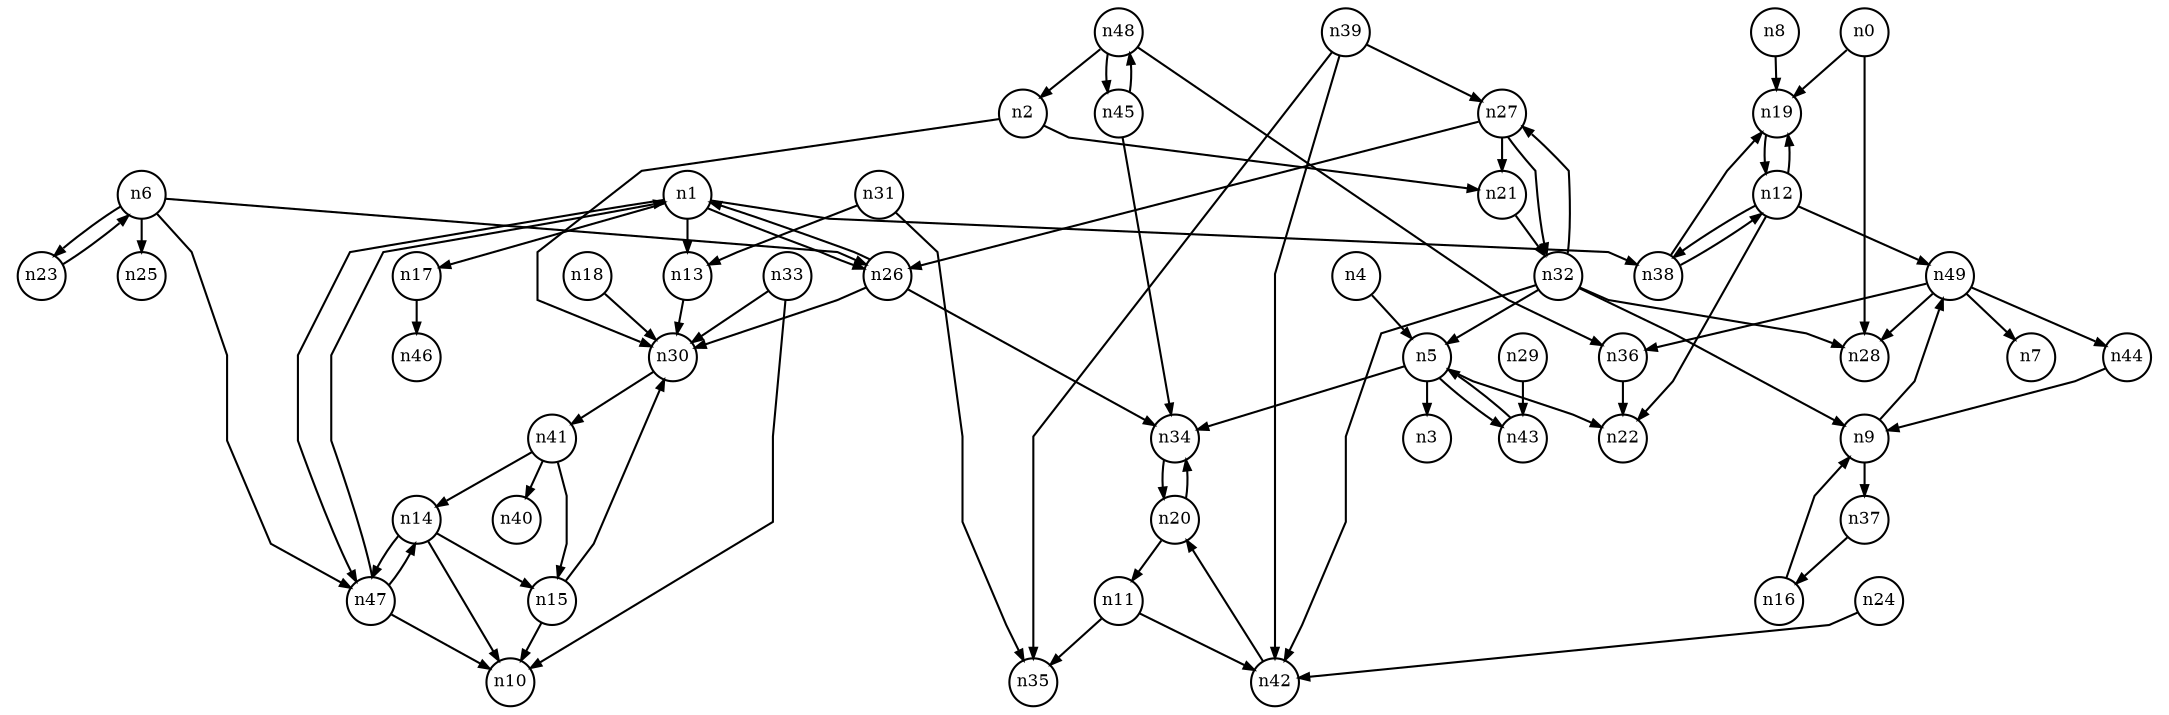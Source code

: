 digraph G{
splines=polyline;
ranksep=0.22;
nodesep=0.22;
nodesize=0.16;
fontsize=8
edge [arrowsize=0.5]
node [fontsize=8 shape=circle width=0.32 fixedsize=shape];

n19 -> n12
n0 -> n19
n0 -> n28
n13 -> n30
n1 -> n13
n1 -> n17
n1 -> n26
n1 -> n38
n1 -> n47
n17 -> n46
n26 -> n30
n26 -> n34
n26 -> n1
n38 -> n19
n38 -> n12
n47 -> n10
n47 -> n14
n47 -> n1
n21 -> n32
n2 -> n21
n2 -> n30
n30 -> n41
n5 -> n3
n5 -> n22
n5 -> n34
n5 -> n43
n4 -> n5
n34 -> n20
n43 -> n5
n23 -> n6
n6 -> n23
n6 -> n25
n6 -> n26
n6 -> n47
n8 -> n19
n37 -> n16
n9 -> n37
n9 -> n49
n49 -> n7
n49 -> n28
n49 -> n36
n49 -> n44
n11 -> n35
n11 -> n42
n42 -> n20
n12 -> n19
n12 -> n22
n12 -> n38
n12 -> n49
n14 -> n10
n14 -> n15
n14 -> n47
n15 -> n10
n15 -> n30
n16 -> n9
n18 -> n30
n20 -> n11
n20 -> n34
n24 -> n42
n27 -> n21
n27 -> n26
n27 -> n32
n29 -> n43
n31 -> n13
n31 -> n35
n32 -> n5
n32 -> n9
n32 -> n27
n32 -> n28
n32 -> n42
n33 -> n10
n33 -> n30
n36 -> n22
n39 -> n27
n39 -> n35
n39 -> n42
n41 -> n14
n41 -> n15
n41 -> n40
n44 -> n9
n45 -> n34
n45 -> n48
n48 -> n2
n48 -> n36
n48 -> n45
}
